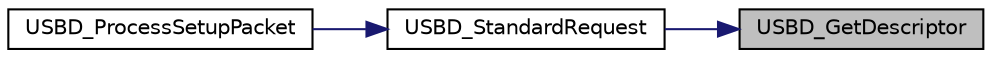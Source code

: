 digraph "USBD_GetDescriptor"
{
 // LATEX_PDF_SIZE
  edge [fontname="Helvetica",fontsize="10",labelfontname="Helvetica",labelfontsize="10"];
  node [fontname="Helvetica",fontsize="10",shape=record];
  rankdir="RL";
  Node1 [label="USBD_GetDescriptor",height=0.2,width=0.4,color="black", fillcolor="grey75", style="filled", fontcolor="black",tooltip="Get Descriptor request."];
  Node1 -> Node2 [dir="back",color="midnightblue",fontsize="10",style="solid",fontname="Helvetica"];
  Node2 [label="USBD_StandardRequest",height=0.2,width=0.4,color="black", fillcolor="white", style="filled",URL="$df/dbd/group___n_a_n_o100___u_s_b_d___e_x_p_o_r_t_e_d___f_u_n_c_t_i_o_n_s.html#ga159182802cc4a2a791a5dd4e331f16db",tooltip="Process USB standard request."];
  Node2 -> Node3 [dir="back",color="midnightblue",fontsize="10",style="solid",fontname="Helvetica"];
  Node3 [label="USBD_ProcessSetupPacket",height=0.2,width=0.4,color="black", fillcolor="white", style="filled",URL="$df/dbd/group___n_a_n_o100___u_s_b_d___e_x_p_o_r_t_e_d___f_u_n_c_t_i_o_n_s.html#gacd570f497a414e36c393904ad108d3d2",tooltip="Process Setup Packet."];
}
